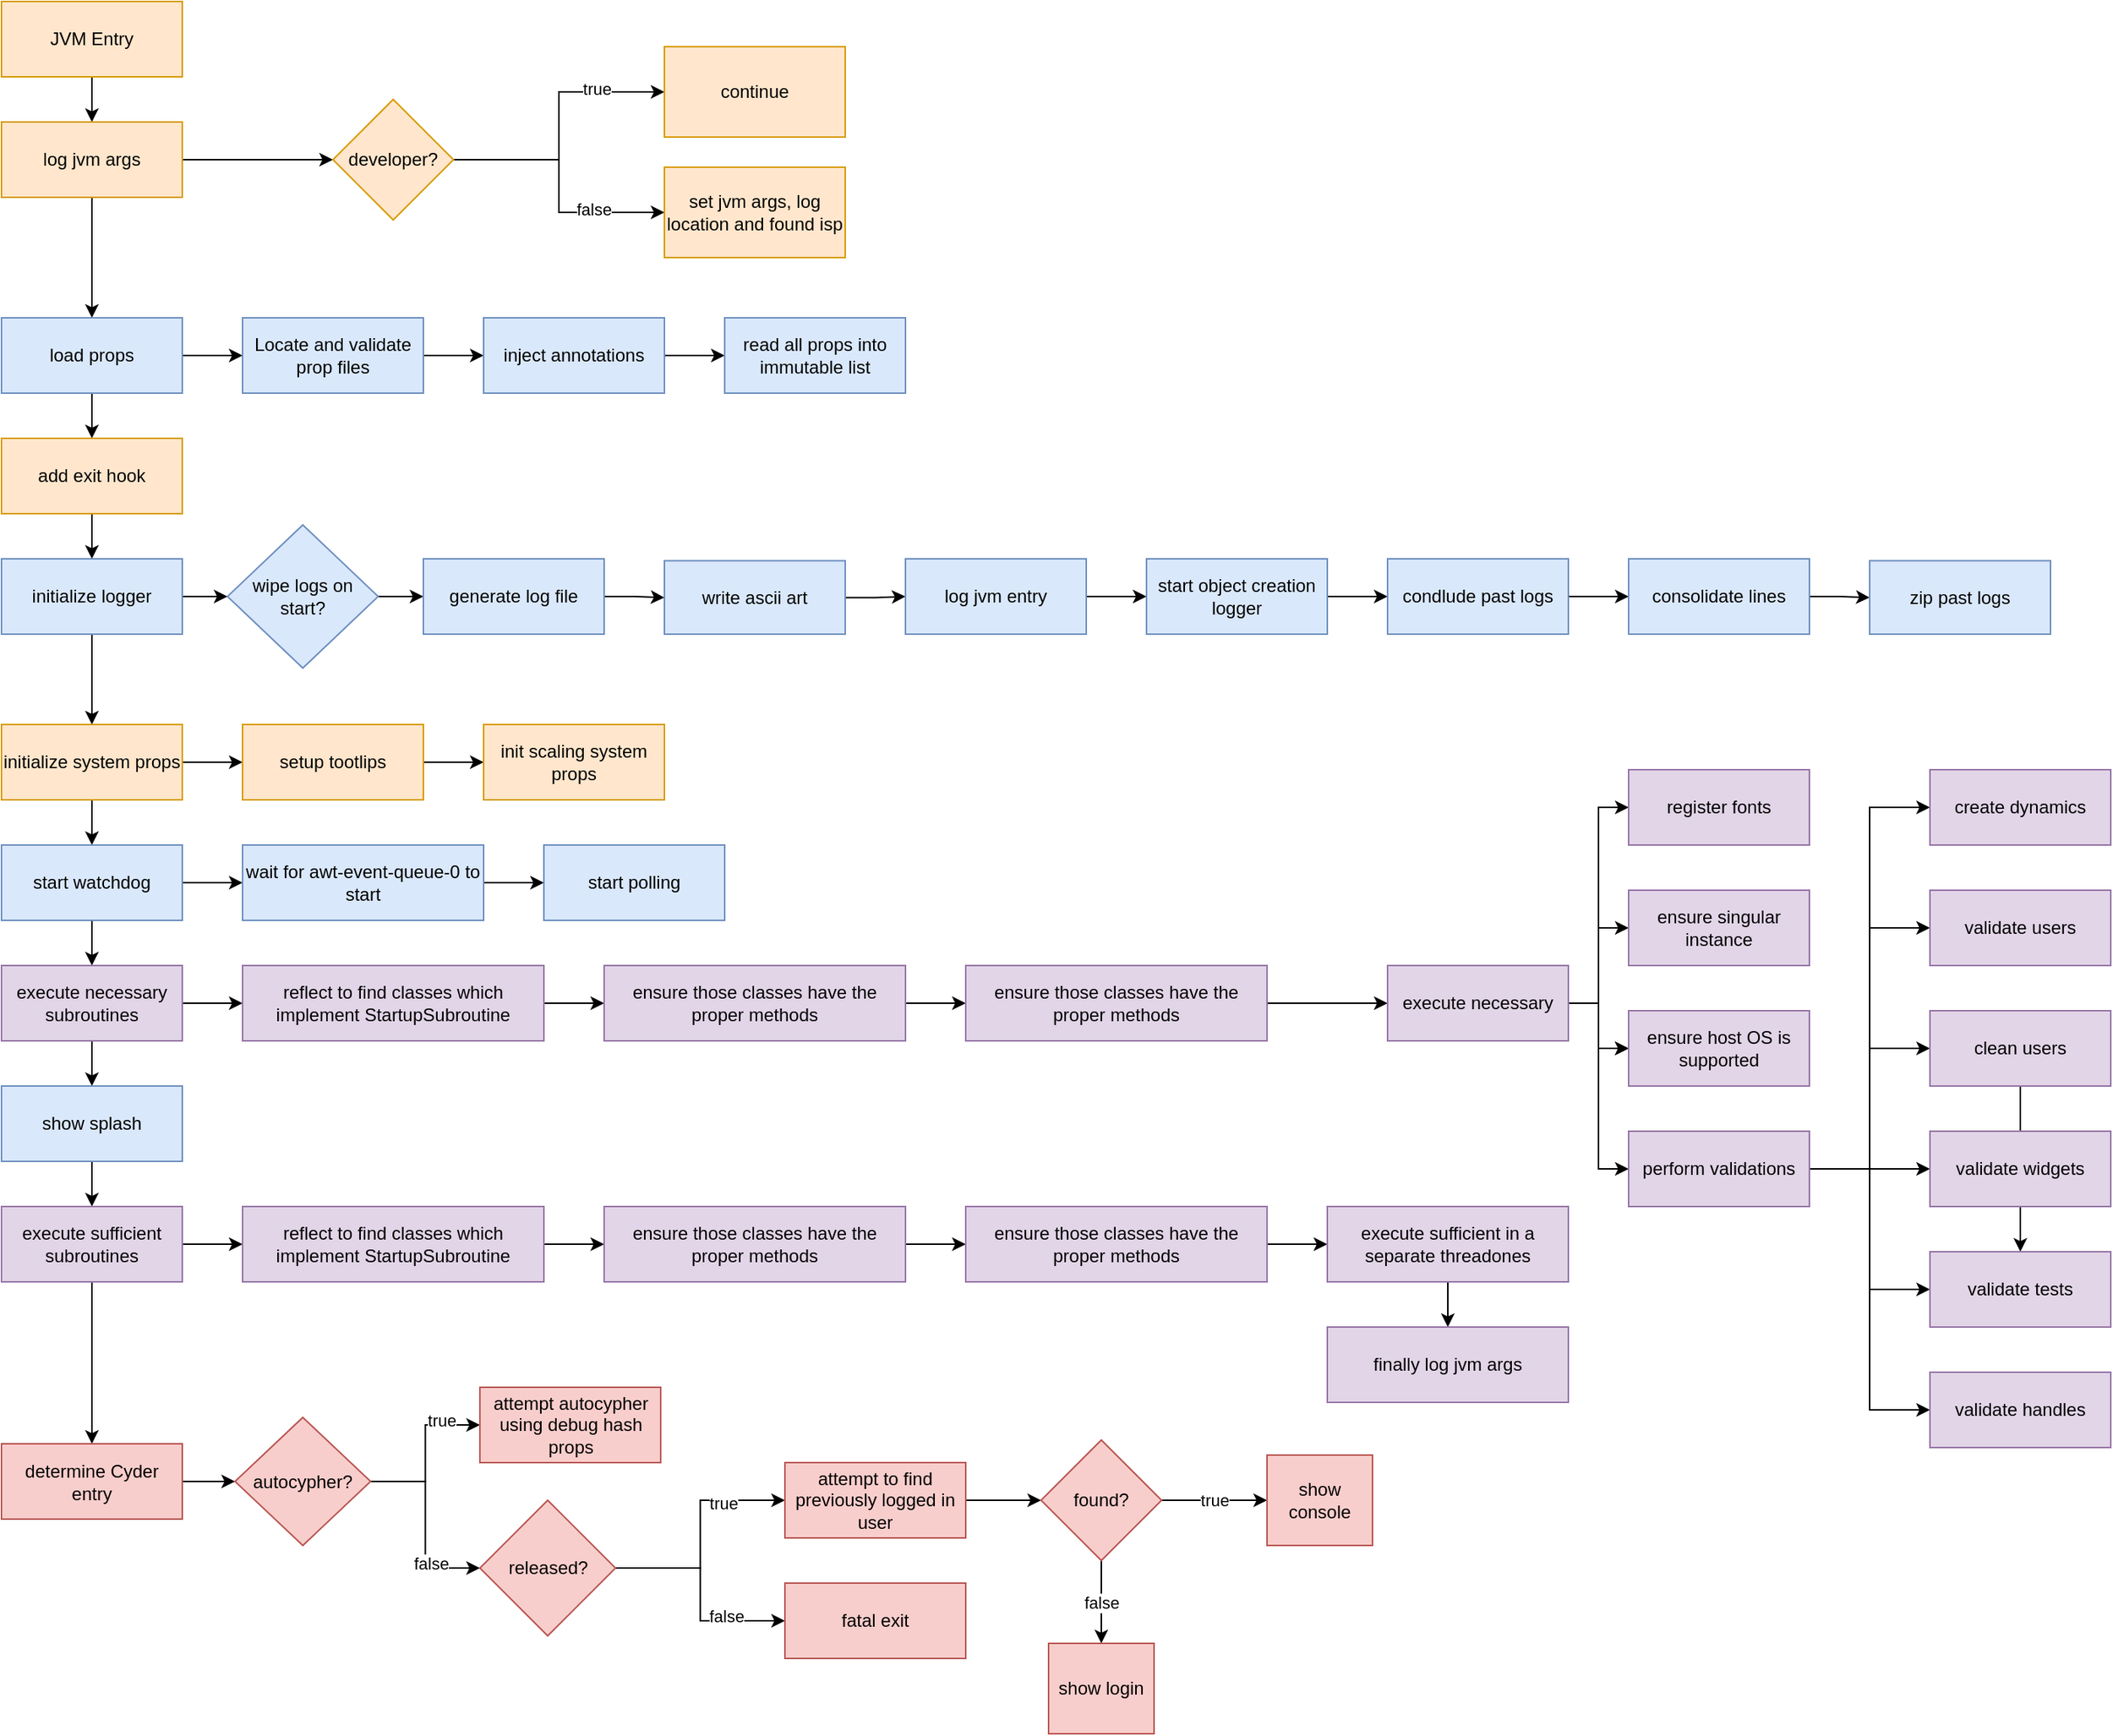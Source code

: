 <mxfile version="18.0.6" type="device"><diagram id="54ZtHh41mJTcDlb1crcT" name="Page-1"><mxGraphModel dx="2468" dy="2518" grid="1" gridSize="10" guides="1" tooltips="1" connect="1" arrows="1" fold="1" page="1" pageScale="1" pageWidth="850" pageHeight="1100" math="0" shadow="0"><root><mxCell id="0"/><mxCell id="1" parent="0"/><mxCell id="sH5I_HOtCcQHPubmEOdD-14" value="" style="edgeStyle=orthogonalEdgeStyle;rounded=0;orthogonalLoop=1;jettySize=auto;html=1;" edge="1" parent="1" source="sH5I_HOtCcQHPubmEOdD-1" target="sH5I_HOtCcQHPubmEOdD-2"><mxGeometry relative="1" as="geometry"/></mxCell><mxCell id="sH5I_HOtCcQHPubmEOdD-1" value="JVM Entry" style="rounded=0;whiteSpace=wrap;html=1;fillColor=#ffe6cc;strokeColor=#d79b00;" vertex="1" parent="1"><mxGeometry x="120" y="80" width="120" height="50" as="geometry"/></mxCell><mxCell id="sH5I_HOtCcQHPubmEOdD-15" value="" style="edgeStyle=orthogonalEdgeStyle;rounded=0;orthogonalLoop=1;jettySize=auto;html=1;" edge="1" parent="1" source="sH5I_HOtCcQHPubmEOdD-2" target="sH5I_HOtCcQHPubmEOdD-4"><mxGeometry relative="1" as="geometry"/></mxCell><mxCell id="sH5I_HOtCcQHPubmEOdD-27" value="" style="edgeStyle=orthogonalEdgeStyle;rounded=0;orthogonalLoop=1;jettySize=auto;html=1;" edge="1" parent="1" source="sH5I_HOtCcQHPubmEOdD-2" target="sH5I_HOtCcQHPubmEOdD-26"><mxGeometry relative="1" as="geometry"/></mxCell><mxCell id="sH5I_HOtCcQHPubmEOdD-2" value="log jvm args" style="rounded=0;whiteSpace=wrap;html=1;fillColor=#ffe6cc;strokeColor=#d79b00;" vertex="1" parent="1"><mxGeometry x="120" y="160" width="120" height="50" as="geometry"/></mxCell><mxCell id="sH5I_HOtCcQHPubmEOdD-16" value="" style="edgeStyle=orthogonalEdgeStyle;rounded=0;orthogonalLoop=1;jettySize=auto;html=1;" edge="1" parent="1" source="sH5I_HOtCcQHPubmEOdD-4" target="sH5I_HOtCcQHPubmEOdD-5"><mxGeometry relative="1" as="geometry"/></mxCell><mxCell id="sH5I_HOtCcQHPubmEOdD-34" value="" style="edgeStyle=orthogonalEdgeStyle;rounded=0;orthogonalLoop=1;jettySize=auto;html=1;" edge="1" parent="1" source="sH5I_HOtCcQHPubmEOdD-4" target="sH5I_HOtCcQHPubmEOdD-33"><mxGeometry relative="1" as="geometry"/></mxCell><mxCell id="sH5I_HOtCcQHPubmEOdD-4" value="load props" style="rounded=0;whiteSpace=wrap;html=1;fillColor=#dae8fc;strokeColor=#6c8ebf;" vertex="1" parent="1"><mxGeometry x="120" y="290" width="120" height="50" as="geometry"/></mxCell><mxCell id="sH5I_HOtCcQHPubmEOdD-17" value="" style="edgeStyle=orthogonalEdgeStyle;rounded=0;orthogonalLoop=1;jettySize=auto;html=1;" edge="1" parent="1" source="sH5I_HOtCcQHPubmEOdD-5" target="sH5I_HOtCcQHPubmEOdD-6"><mxGeometry relative="1" as="geometry"/></mxCell><mxCell id="sH5I_HOtCcQHPubmEOdD-5" value="add exit hook" style="rounded=0;whiteSpace=wrap;html=1;fillColor=#ffe6cc;strokeColor=#d79b00;" vertex="1" parent="1"><mxGeometry x="120" y="370" width="120" height="50" as="geometry"/></mxCell><mxCell id="sH5I_HOtCcQHPubmEOdD-18" value="" style="edgeStyle=orthogonalEdgeStyle;rounded=0;orthogonalLoop=1;jettySize=auto;html=1;" edge="1" parent="1" source="sH5I_HOtCcQHPubmEOdD-6" target="sH5I_HOtCcQHPubmEOdD-7"><mxGeometry relative="1" as="geometry"/></mxCell><mxCell id="sH5I_HOtCcQHPubmEOdD-43" value="" style="edgeStyle=orthogonalEdgeStyle;rounded=0;orthogonalLoop=1;jettySize=auto;html=1;" edge="1" parent="1" source="sH5I_HOtCcQHPubmEOdD-6" target="sH5I_HOtCcQHPubmEOdD-42"><mxGeometry relative="1" as="geometry"/></mxCell><mxCell id="sH5I_HOtCcQHPubmEOdD-6" value="initialize logger" style="rounded=0;whiteSpace=wrap;html=1;fillColor=#dae8fc;strokeColor=#6c8ebf;" vertex="1" parent="1"><mxGeometry x="120" y="450" width="120" height="50" as="geometry"/></mxCell><mxCell id="sH5I_HOtCcQHPubmEOdD-19" value="" style="edgeStyle=orthogonalEdgeStyle;rounded=0;orthogonalLoop=1;jettySize=auto;html=1;" edge="1" parent="1" source="sH5I_HOtCcQHPubmEOdD-7" target="sH5I_HOtCcQHPubmEOdD-8"><mxGeometry relative="1" as="geometry"/></mxCell><mxCell id="sH5I_HOtCcQHPubmEOdD-66" value="" style="edgeStyle=orthogonalEdgeStyle;rounded=0;orthogonalLoop=1;jettySize=auto;html=1;" edge="1" parent="1" source="sH5I_HOtCcQHPubmEOdD-7" target="sH5I_HOtCcQHPubmEOdD-65"><mxGeometry relative="1" as="geometry"/></mxCell><mxCell id="sH5I_HOtCcQHPubmEOdD-7" value="initialize system props" style="rounded=0;whiteSpace=wrap;html=1;fillColor=#ffe6cc;strokeColor=#d79b00;" vertex="1" parent="1"><mxGeometry x="120" y="560" width="120" height="50" as="geometry"/></mxCell><mxCell id="sH5I_HOtCcQHPubmEOdD-20" value="" style="edgeStyle=orthogonalEdgeStyle;rounded=0;orthogonalLoop=1;jettySize=auto;html=1;" edge="1" parent="1" source="sH5I_HOtCcQHPubmEOdD-8" target="sH5I_HOtCcQHPubmEOdD-9"><mxGeometry relative="1" as="geometry"/></mxCell><mxCell id="sH5I_HOtCcQHPubmEOdD-70" value="" style="edgeStyle=orthogonalEdgeStyle;rounded=0;orthogonalLoop=1;jettySize=auto;html=1;" edge="1" parent="1" source="sH5I_HOtCcQHPubmEOdD-8" target="sH5I_HOtCcQHPubmEOdD-69"><mxGeometry relative="1" as="geometry"/></mxCell><mxCell id="sH5I_HOtCcQHPubmEOdD-8" value="start watchdog" style="rounded=0;whiteSpace=wrap;html=1;fillColor=#dae8fc;strokeColor=#6c8ebf;" vertex="1" parent="1"><mxGeometry x="120" y="640" width="120" height="50" as="geometry"/></mxCell><mxCell id="sH5I_HOtCcQHPubmEOdD-21" value="" style="edgeStyle=orthogonalEdgeStyle;rounded=0;orthogonalLoop=1;jettySize=auto;html=1;" edge="1" parent="1" source="sH5I_HOtCcQHPubmEOdD-9" target="sH5I_HOtCcQHPubmEOdD-10"><mxGeometry relative="1" as="geometry"/></mxCell><mxCell id="sH5I_HOtCcQHPubmEOdD-74" value="" style="edgeStyle=orthogonalEdgeStyle;rounded=0;orthogonalLoop=1;jettySize=auto;html=1;" edge="1" parent="1" source="sH5I_HOtCcQHPubmEOdD-9" target="sH5I_HOtCcQHPubmEOdD-73"><mxGeometry relative="1" as="geometry"/></mxCell><mxCell id="sH5I_HOtCcQHPubmEOdD-9" value="execute necessary subroutines" style="rounded=0;whiteSpace=wrap;html=1;fillColor=#e1d5e7;strokeColor=#9673a6;" vertex="1" parent="1"><mxGeometry x="120" y="720" width="120" height="50" as="geometry"/></mxCell><mxCell id="sH5I_HOtCcQHPubmEOdD-22" value="" style="edgeStyle=orthogonalEdgeStyle;rounded=0;orthogonalLoop=1;jettySize=auto;html=1;" edge="1" parent="1" source="sH5I_HOtCcQHPubmEOdD-10" target="sH5I_HOtCcQHPubmEOdD-11"><mxGeometry relative="1" as="geometry"/></mxCell><mxCell id="sH5I_HOtCcQHPubmEOdD-10" value="show splash" style="rounded=0;whiteSpace=wrap;html=1;fillColor=#dae8fc;strokeColor=#6c8ebf;" vertex="1" parent="1"><mxGeometry x="120" y="800" width="120" height="50" as="geometry"/></mxCell><mxCell id="sH5I_HOtCcQHPubmEOdD-23" value="" style="edgeStyle=orthogonalEdgeStyle;rounded=0;orthogonalLoop=1;jettySize=auto;html=1;" edge="1" parent="1" source="sH5I_HOtCcQHPubmEOdD-11" target="sH5I_HOtCcQHPubmEOdD-12"><mxGeometry relative="1" as="geometry"/></mxCell><mxCell id="sH5I_HOtCcQHPubmEOdD-89" value="" style="edgeStyle=orthogonalEdgeStyle;rounded=0;orthogonalLoop=1;jettySize=auto;html=1;" edge="1" parent="1" source="sH5I_HOtCcQHPubmEOdD-11" target="sH5I_HOtCcQHPubmEOdD-83"><mxGeometry relative="1" as="geometry"/></mxCell><mxCell id="sH5I_HOtCcQHPubmEOdD-11" value="execute sufficient subroutines" style="rounded=0;whiteSpace=wrap;html=1;fillColor=#e1d5e7;strokeColor=#9673a6;" vertex="1" parent="1"><mxGeometry x="120" y="880" width="120" height="50" as="geometry"/></mxCell><mxCell id="sH5I_HOtCcQHPubmEOdD-130" value="" style="edgeStyle=orthogonalEdgeStyle;rounded=0;orthogonalLoop=1;jettySize=auto;html=1;" edge="1" parent="1" source="sH5I_HOtCcQHPubmEOdD-12" target="sH5I_HOtCcQHPubmEOdD-129"><mxGeometry relative="1" as="geometry"/></mxCell><mxCell id="sH5I_HOtCcQHPubmEOdD-12" value="determine Cyder entry" style="rounded=0;whiteSpace=wrap;html=1;fillColor=#f8cecc;strokeColor=#b85450;" vertex="1" parent="1"><mxGeometry x="120" y="1037.5" width="120" height="50" as="geometry"/></mxCell><mxCell id="sH5I_HOtCcQHPubmEOdD-29" value="" style="edgeStyle=orthogonalEdgeStyle;rounded=0;orthogonalLoop=1;jettySize=auto;html=1;" edge="1" parent="1" source="sH5I_HOtCcQHPubmEOdD-26" target="sH5I_HOtCcQHPubmEOdD-28"><mxGeometry relative="1" as="geometry"><Array as="points"><mxPoint x="490" y="185"/><mxPoint x="490" y="140"/></Array></mxGeometry></mxCell><mxCell id="sH5I_HOtCcQHPubmEOdD-144" value="true" style="edgeLabel;html=1;align=center;verticalAlign=middle;resizable=0;points=[];" vertex="1" connectable="0" parent="sH5I_HOtCcQHPubmEOdD-29"><mxGeometry x="0.512" y="2" relative="1" as="geometry"><mxPoint as="offset"/></mxGeometry></mxCell><mxCell id="sH5I_HOtCcQHPubmEOdD-145" style="edgeStyle=orthogonalEdgeStyle;rounded=0;orthogonalLoop=1;jettySize=auto;html=1;entryX=0;entryY=0.5;entryDx=0;entryDy=0;" edge="1" parent="1" source="sH5I_HOtCcQHPubmEOdD-26" target="sH5I_HOtCcQHPubmEOdD-31"><mxGeometry relative="1" as="geometry"/></mxCell><mxCell id="sH5I_HOtCcQHPubmEOdD-146" value="false" style="edgeLabel;html=1;align=center;verticalAlign=middle;resizable=0;points=[];" vertex="1" connectable="0" parent="sH5I_HOtCcQHPubmEOdD-145"><mxGeometry x="0.465" y="2" relative="1" as="geometry"><mxPoint as="offset"/></mxGeometry></mxCell><mxCell id="sH5I_HOtCcQHPubmEOdD-26" value="developer?" style="rhombus;whiteSpace=wrap;html=1;fillColor=#ffe6cc;strokeColor=#d79b00;rounded=0;" vertex="1" parent="1"><mxGeometry x="340" y="145" width="80" height="80" as="geometry"/></mxCell><mxCell id="sH5I_HOtCcQHPubmEOdD-28" value="continue" style="whiteSpace=wrap;html=1;fillColor=#ffe6cc;strokeColor=#d79b00;rounded=0;" vertex="1" parent="1"><mxGeometry x="560" y="110" width="120" height="60" as="geometry"/></mxCell><mxCell id="sH5I_HOtCcQHPubmEOdD-31" value="set jvm args, log location and found isp" style="whiteSpace=wrap;html=1;fillColor=#ffe6cc;strokeColor=#d79b00;rounded=0;" vertex="1" parent="1"><mxGeometry x="560" y="190" width="120" height="60" as="geometry"/></mxCell><mxCell id="sH5I_HOtCcQHPubmEOdD-37" value="" style="edgeStyle=orthogonalEdgeStyle;rounded=0;orthogonalLoop=1;jettySize=auto;html=1;" edge="1" parent="1" source="sH5I_HOtCcQHPubmEOdD-33" target="sH5I_HOtCcQHPubmEOdD-36"><mxGeometry relative="1" as="geometry"/></mxCell><mxCell id="sH5I_HOtCcQHPubmEOdD-33" value="Locate and validate prop files" style="whiteSpace=wrap;html=1;fillColor=#dae8fc;strokeColor=#6c8ebf;rounded=0;" vertex="1" parent="1"><mxGeometry x="280" y="290" width="120" height="50" as="geometry"/></mxCell><mxCell id="sH5I_HOtCcQHPubmEOdD-39" value="" style="edgeStyle=orthogonalEdgeStyle;rounded=0;orthogonalLoop=1;jettySize=auto;html=1;" edge="1" parent="1" source="sH5I_HOtCcQHPubmEOdD-36" target="sH5I_HOtCcQHPubmEOdD-38"><mxGeometry relative="1" as="geometry"/></mxCell><mxCell id="sH5I_HOtCcQHPubmEOdD-36" value="inject annotations" style="whiteSpace=wrap;html=1;fillColor=#dae8fc;strokeColor=#6c8ebf;rounded=0;" vertex="1" parent="1"><mxGeometry x="440" y="290" width="120" height="50" as="geometry"/></mxCell><mxCell id="sH5I_HOtCcQHPubmEOdD-38" value="read all props into immutable list" style="whiteSpace=wrap;html=1;fillColor=#dae8fc;strokeColor=#6c8ebf;rounded=0;" vertex="1" parent="1"><mxGeometry x="600" y="290" width="120" height="50" as="geometry"/></mxCell><mxCell id="sH5I_HOtCcQHPubmEOdD-46" value="" style="edgeStyle=orthogonalEdgeStyle;rounded=0;orthogonalLoop=1;jettySize=auto;html=1;" edge="1" parent="1" source="sH5I_HOtCcQHPubmEOdD-42" target="sH5I_HOtCcQHPubmEOdD-45"><mxGeometry relative="1" as="geometry"/></mxCell><mxCell id="sH5I_HOtCcQHPubmEOdD-42" value="wipe logs on start?" style="rhombus;whiteSpace=wrap;html=1;fillColor=#dae8fc;strokeColor=#6c8ebf;rounded=0;" vertex="1" parent="1"><mxGeometry x="270" y="427.5" width="100" height="95" as="geometry"/></mxCell><mxCell id="sH5I_HOtCcQHPubmEOdD-48" value="" style="edgeStyle=orthogonalEdgeStyle;rounded=0;orthogonalLoop=1;jettySize=auto;html=1;" edge="1" parent="1" source="sH5I_HOtCcQHPubmEOdD-45" target="sH5I_HOtCcQHPubmEOdD-47"><mxGeometry relative="1" as="geometry"/></mxCell><mxCell id="sH5I_HOtCcQHPubmEOdD-45" value="generate log file" style="whiteSpace=wrap;html=1;fillColor=#dae8fc;strokeColor=#6c8ebf;rounded=0;" vertex="1" parent="1"><mxGeometry x="400" y="450" width="120" height="50" as="geometry"/></mxCell><mxCell id="sH5I_HOtCcQHPubmEOdD-50" value="" style="edgeStyle=orthogonalEdgeStyle;rounded=0;orthogonalLoop=1;jettySize=auto;html=1;" edge="1" parent="1" source="sH5I_HOtCcQHPubmEOdD-47" target="sH5I_HOtCcQHPubmEOdD-49"><mxGeometry relative="1" as="geometry"/></mxCell><mxCell id="sH5I_HOtCcQHPubmEOdD-47" value="write ascii art" style="whiteSpace=wrap;html=1;fillColor=#dae8fc;strokeColor=#6c8ebf;rounded=0;" vertex="1" parent="1"><mxGeometry x="560" y="451.25" width="120" height="48.75" as="geometry"/></mxCell><mxCell id="sH5I_HOtCcQHPubmEOdD-52" value="" style="edgeStyle=orthogonalEdgeStyle;rounded=0;orthogonalLoop=1;jettySize=auto;html=1;" edge="1" parent="1" source="sH5I_HOtCcQHPubmEOdD-49" target="sH5I_HOtCcQHPubmEOdD-51"><mxGeometry relative="1" as="geometry"/></mxCell><mxCell id="sH5I_HOtCcQHPubmEOdD-49" value="log jvm entry" style="whiteSpace=wrap;html=1;fillColor=#dae8fc;strokeColor=#6c8ebf;rounded=0;" vertex="1" parent="1"><mxGeometry x="720" y="450" width="120" height="50" as="geometry"/></mxCell><mxCell id="sH5I_HOtCcQHPubmEOdD-54" value="" style="edgeStyle=orthogonalEdgeStyle;rounded=0;orthogonalLoop=1;jettySize=auto;html=1;" edge="1" parent="1" source="sH5I_HOtCcQHPubmEOdD-51" target="sH5I_HOtCcQHPubmEOdD-53"><mxGeometry relative="1" as="geometry"/></mxCell><mxCell id="sH5I_HOtCcQHPubmEOdD-51" value="start object creation logger" style="whiteSpace=wrap;html=1;fillColor=#dae8fc;strokeColor=#6c8ebf;rounded=0;" vertex="1" parent="1"><mxGeometry x="880" y="450" width="120" height="50" as="geometry"/></mxCell><mxCell id="sH5I_HOtCcQHPubmEOdD-57" value="" style="edgeStyle=orthogonalEdgeStyle;rounded=0;orthogonalLoop=1;jettySize=auto;html=1;" edge="1" parent="1" source="sH5I_HOtCcQHPubmEOdD-53" target="sH5I_HOtCcQHPubmEOdD-55"><mxGeometry relative="1" as="geometry"/></mxCell><mxCell id="sH5I_HOtCcQHPubmEOdD-53" value="condlude past logs" style="whiteSpace=wrap;html=1;fillColor=#dae8fc;strokeColor=#6c8ebf;rounded=0;" vertex="1" parent="1"><mxGeometry x="1040" y="450" width="120" height="50" as="geometry"/></mxCell><mxCell id="sH5I_HOtCcQHPubmEOdD-59" value="" style="edgeStyle=orthogonalEdgeStyle;rounded=0;orthogonalLoop=1;jettySize=auto;html=1;" edge="1" parent="1" source="sH5I_HOtCcQHPubmEOdD-55" target="sH5I_HOtCcQHPubmEOdD-56"><mxGeometry relative="1" as="geometry"/></mxCell><mxCell id="sH5I_HOtCcQHPubmEOdD-55" value="consolidate lines" style="whiteSpace=wrap;html=1;fillColor=#dae8fc;strokeColor=#6c8ebf;rounded=0;" vertex="1" parent="1"><mxGeometry x="1200" y="450" width="120" height="50" as="geometry"/></mxCell><mxCell id="sH5I_HOtCcQHPubmEOdD-56" value="zip past logs" style="whiteSpace=wrap;html=1;fillColor=#dae8fc;strokeColor=#6c8ebf;rounded=0;" vertex="1" parent="1"><mxGeometry x="1360" y="451.25" width="120" height="48.75" as="geometry"/></mxCell><mxCell id="sH5I_HOtCcQHPubmEOdD-68" value="" style="edgeStyle=orthogonalEdgeStyle;rounded=0;orthogonalLoop=1;jettySize=auto;html=1;" edge="1" parent="1" source="sH5I_HOtCcQHPubmEOdD-65" target="sH5I_HOtCcQHPubmEOdD-67"><mxGeometry relative="1" as="geometry"/></mxCell><mxCell id="sH5I_HOtCcQHPubmEOdD-65" value="setup tootlips" style="whiteSpace=wrap;html=1;fillColor=#ffe6cc;strokeColor=#d79b00;rounded=0;" vertex="1" parent="1"><mxGeometry x="280" y="560" width="120" height="50" as="geometry"/></mxCell><mxCell id="sH5I_HOtCcQHPubmEOdD-67" value="init scaling system props" style="whiteSpace=wrap;html=1;fillColor=#ffe6cc;strokeColor=#d79b00;rounded=0;" vertex="1" parent="1"><mxGeometry x="440" y="560" width="120" height="50" as="geometry"/></mxCell><mxCell id="sH5I_HOtCcQHPubmEOdD-72" value="" style="edgeStyle=orthogonalEdgeStyle;rounded=0;orthogonalLoop=1;jettySize=auto;html=1;" edge="1" parent="1" source="sH5I_HOtCcQHPubmEOdD-69" target="sH5I_HOtCcQHPubmEOdD-71"><mxGeometry relative="1" as="geometry"/></mxCell><mxCell id="sH5I_HOtCcQHPubmEOdD-69" value="wait for awt-event-queue-0 to start" style="whiteSpace=wrap;html=1;fillColor=#dae8fc;strokeColor=#6c8ebf;rounded=0;" vertex="1" parent="1"><mxGeometry x="280" y="640" width="160" height="50" as="geometry"/></mxCell><mxCell id="sH5I_HOtCcQHPubmEOdD-71" value="start polling" style="whiteSpace=wrap;html=1;fillColor=#dae8fc;strokeColor=#6c8ebf;rounded=0;" vertex="1" parent="1"><mxGeometry x="480" y="640" width="120" height="50" as="geometry"/></mxCell><mxCell id="sH5I_HOtCcQHPubmEOdD-76" value="" style="edgeStyle=orthogonalEdgeStyle;rounded=0;orthogonalLoop=1;jettySize=auto;html=1;" edge="1" parent="1" source="sH5I_HOtCcQHPubmEOdD-73" target="sH5I_HOtCcQHPubmEOdD-75"><mxGeometry relative="1" as="geometry"/></mxCell><mxCell id="sH5I_HOtCcQHPubmEOdD-73" value="reflect to find classes which implement StartupSubroutine" style="whiteSpace=wrap;html=1;fillColor=#e1d5e7;strokeColor=#9673a6;rounded=0;" vertex="1" parent="1"><mxGeometry x="280" y="720" width="200" height="50" as="geometry"/></mxCell><mxCell id="sH5I_HOtCcQHPubmEOdD-78" value="" style="edgeStyle=orthogonalEdgeStyle;rounded=0;orthogonalLoop=1;jettySize=auto;html=1;" edge="1" parent="1" source="sH5I_HOtCcQHPubmEOdD-75" target="sH5I_HOtCcQHPubmEOdD-77"><mxGeometry relative="1" as="geometry"/></mxCell><mxCell id="sH5I_HOtCcQHPubmEOdD-75" value="ensure those classes have the proper methods" style="whiteSpace=wrap;html=1;fillColor=#e1d5e7;strokeColor=#9673a6;rounded=0;" vertex="1" parent="1"><mxGeometry x="520" y="720" width="200" height="50" as="geometry"/></mxCell><mxCell id="sH5I_HOtCcQHPubmEOdD-81" value="" style="edgeStyle=orthogonalEdgeStyle;rounded=0;orthogonalLoop=1;jettySize=auto;html=1;" edge="1" parent="1" source="sH5I_HOtCcQHPubmEOdD-77" target="sH5I_HOtCcQHPubmEOdD-80"><mxGeometry relative="1" as="geometry"/></mxCell><mxCell id="sH5I_HOtCcQHPubmEOdD-77" value="ensure those classes have the proper methods" style="whiteSpace=wrap;html=1;fillColor=#e1d5e7;strokeColor=#9673a6;rounded=0;" vertex="1" parent="1"><mxGeometry x="760" y="720" width="200" height="50" as="geometry"/></mxCell><mxCell id="sH5I_HOtCcQHPubmEOdD-102" value="" style="edgeStyle=orthogonalEdgeStyle;rounded=0;orthogonalLoop=1;jettySize=auto;html=1;" edge="1" parent="1" source="sH5I_HOtCcQHPubmEOdD-80" target="sH5I_HOtCcQHPubmEOdD-100"><mxGeometry relative="1" as="geometry"/></mxCell><mxCell id="sH5I_HOtCcQHPubmEOdD-103" value="" style="edgeStyle=orthogonalEdgeStyle;rounded=0;orthogonalLoop=1;jettySize=auto;html=1;" edge="1" parent="1" source="sH5I_HOtCcQHPubmEOdD-80" target="sH5I_HOtCcQHPubmEOdD-100"><mxGeometry relative="1" as="geometry"/></mxCell><mxCell id="sH5I_HOtCcQHPubmEOdD-104" style="edgeStyle=orthogonalEdgeStyle;rounded=0;orthogonalLoop=1;jettySize=auto;html=1;entryX=0;entryY=0.5;entryDx=0;entryDy=0;" edge="1" parent="1" source="sH5I_HOtCcQHPubmEOdD-80" target="sH5I_HOtCcQHPubmEOdD-99"><mxGeometry relative="1" as="geometry"/></mxCell><mxCell id="sH5I_HOtCcQHPubmEOdD-105" style="edgeStyle=orthogonalEdgeStyle;rounded=0;orthogonalLoop=1;jettySize=auto;html=1;" edge="1" parent="1" source="sH5I_HOtCcQHPubmEOdD-80" target="sH5I_HOtCcQHPubmEOdD-97"><mxGeometry relative="1" as="geometry"/></mxCell><mxCell id="sH5I_HOtCcQHPubmEOdD-106" style="edgeStyle=orthogonalEdgeStyle;rounded=0;orthogonalLoop=1;jettySize=auto;html=1;entryX=0;entryY=0.5;entryDx=0;entryDy=0;" edge="1" parent="1" source="sH5I_HOtCcQHPubmEOdD-80" target="sH5I_HOtCcQHPubmEOdD-101"><mxGeometry relative="1" as="geometry"/></mxCell><mxCell id="sH5I_HOtCcQHPubmEOdD-80" value="execute necessary" style="whiteSpace=wrap;html=1;fillColor=#e1d5e7;strokeColor=#9673a6;rounded=0;" vertex="1" parent="1"><mxGeometry x="1040" y="720" width="120" height="50" as="geometry"/></mxCell><mxCell id="sH5I_HOtCcQHPubmEOdD-82" value="" style="edgeStyle=orthogonalEdgeStyle;rounded=0;orthogonalLoop=1;jettySize=auto;html=1;" edge="1" parent="1" source="sH5I_HOtCcQHPubmEOdD-83" target="sH5I_HOtCcQHPubmEOdD-85"><mxGeometry relative="1" as="geometry"/></mxCell><mxCell id="sH5I_HOtCcQHPubmEOdD-83" value="reflect to find classes which implement StartupSubroutine" style="whiteSpace=wrap;html=1;fillColor=#e1d5e7;strokeColor=#9673a6;rounded=0;" vertex="1" parent="1"><mxGeometry x="280" y="880" width="200" height="50" as="geometry"/></mxCell><mxCell id="sH5I_HOtCcQHPubmEOdD-84" value="" style="edgeStyle=orthogonalEdgeStyle;rounded=0;orthogonalLoop=1;jettySize=auto;html=1;" edge="1" parent="1" source="sH5I_HOtCcQHPubmEOdD-85" target="sH5I_HOtCcQHPubmEOdD-87"><mxGeometry relative="1" as="geometry"/></mxCell><mxCell id="sH5I_HOtCcQHPubmEOdD-85" value="ensure those classes have the proper methods" style="whiteSpace=wrap;html=1;fillColor=#e1d5e7;strokeColor=#9673a6;rounded=0;" vertex="1" parent="1"><mxGeometry x="520" y="880" width="200" height="50" as="geometry"/></mxCell><mxCell id="sH5I_HOtCcQHPubmEOdD-86" value="" style="edgeStyle=orthogonalEdgeStyle;rounded=0;orthogonalLoop=1;jettySize=auto;html=1;" edge="1" parent="1" source="sH5I_HOtCcQHPubmEOdD-87" target="sH5I_HOtCcQHPubmEOdD-88"><mxGeometry relative="1" as="geometry"/></mxCell><mxCell id="sH5I_HOtCcQHPubmEOdD-87" value="ensure those classes have the proper methods" style="whiteSpace=wrap;html=1;fillColor=#e1d5e7;strokeColor=#9673a6;rounded=0;" vertex="1" parent="1"><mxGeometry x="760" y="880" width="200" height="50" as="geometry"/></mxCell><mxCell id="sH5I_HOtCcQHPubmEOdD-96" value="" style="edgeStyle=orthogonalEdgeStyle;rounded=0;orthogonalLoop=1;jettySize=auto;html=1;" edge="1" parent="1" source="sH5I_HOtCcQHPubmEOdD-88" target="sH5I_HOtCcQHPubmEOdD-95"><mxGeometry relative="1" as="geometry"/></mxCell><mxCell id="sH5I_HOtCcQHPubmEOdD-88" value="execute sufficient in a separate threadones" style="whiteSpace=wrap;html=1;fillColor=#e1d5e7;strokeColor=#9673a6;rounded=0;" vertex="1" parent="1"><mxGeometry x="1000" y="880" width="160" height="50" as="geometry"/></mxCell><mxCell id="sH5I_HOtCcQHPubmEOdD-95" value="finally log jvm args" style="whiteSpace=wrap;html=1;fillColor=#e1d5e7;strokeColor=#9673a6;rounded=0;" vertex="1" parent="1"><mxGeometry x="1000" y="960" width="160" height="50" as="geometry"/></mxCell><mxCell id="sH5I_HOtCcQHPubmEOdD-97" value="ensure singular instance" style="whiteSpace=wrap;html=1;fillColor=#e1d5e7;strokeColor=#9673a6;rounded=0;" vertex="1" parent="1"><mxGeometry x="1200" y="670" width="120" height="50" as="geometry"/></mxCell><mxCell id="sH5I_HOtCcQHPubmEOdD-99" value="register fonts" style="whiteSpace=wrap;html=1;fillColor=#e1d5e7;strokeColor=#9673a6;rounded=0;" vertex="1" parent="1"><mxGeometry x="1200" y="590" width="120" height="50" as="geometry"/></mxCell><mxCell id="sH5I_HOtCcQHPubmEOdD-100" value="ensure host OS is supported" style="whiteSpace=wrap;html=1;fillColor=#e1d5e7;strokeColor=#9673a6;rounded=0;" vertex="1" parent="1"><mxGeometry x="1200" y="750" width="120" height="50" as="geometry"/></mxCell><mxCell id="sH5I_HOtCcQHPubmEOdD-120" value="" style="edgeStyle=orthogonalEdgeStyle;rounded=0;orthogonalLoop=1;jettySize=auto;html=1;" edge="1" parent="1" source="sH5I_HOtCcQHPubmEOdD-101" target="sH5I_HOtCcQHPubmEOdD-116"><mxGeometry relative="1" as="geometry"/></mxCell><mxCell id="sH5I_HOtCcQHPubmEOdD-122" style="edgeStyle=orthogonalEdgeStyle;rounded=0;orthogonalLoop=1;jettySize=auto;html=1;entryX=0;entryY=0.5;entryDx=0;entryDy=0;" edge="1" parent="1" source="sH5I_HOtCcQHPubmEOdD-101" target="sH5I_HOtCcQHPubmEOdD-113"><mxGeometry relative="1" as="geometry"/></mxCell><mxCell id="sH5I_HOtCcQHPubmEOdD-123" style="edgeStyle=orthogonalEdgeStyle;rounded=0;orthogonalLoop=1;jettySize=auto;html=1;entryX=0;entryY=0.5;entryDx=0;entryDy=0;" edge="1" parent="1" source="sH5I_HOtCcQHPubmEOdD-101" target="sH5I_HOtCcQHPubmEOdD-114"><mxGeometry relative="1" as="geometry"/></mxCell><mxCell id="sH5I_HOtCcQHPubmEOdD-124" style="edgeStyle=orthogonalEdgeStyle;rounded=0;orthogonalLoop=1;jettySize=auto;html=1;entryX=0;entryY=0.5;entryDx=0;entryDy=0;" edge="1" parent="1" source="sH5I_HOtCcQHPubmEOdD-101" target="sH5I_HOtCcQHPubmEOdD-115"><mxGeometry relative="1" as="geometry"/></mxCell><mxCell id="sH5I_HOtCcQHPubmEOdD-125" style="edgeStyle=orthogonalEdgeStyle;rounded=0;orthogonalLoop=1;jettySize=auto;html=1;entryX=0;entryY=0.5;entryDx=0;entryDy=0;" edge="1" parent="1" source="sH5I_HOtCcQHPubmEOdD-101" target="sH5I_HOtCcQHPubmEOdD-117"><mxGeometry relative="1" as="geometry"/></mxCell><mxCell id="sH5I_HOtCcQHPubmEOdD-126" style="edgeStyle=orthogonalEdgeStyle;rounded=0;orthogonalLoop=1;jettySize=auto;html=1;entryX=0;entryY=0.5;entryDx=0;entryDy=0;" edge="1" parent="1" source="sH5I_HOtCcQHPubmEOdD-101" target="sH5I_HOtCcQHPubmEOdD-118"><mxGeometry relative="1" as="geometry"/></mxCell><mxCell id="sH5I_HOtCcQHPubmEOdD-101" value="perform validations" style="whiteSpace=wrap;html=1;fillColor=#e1d5e7;strokeColor=#9673a6;rounded=0;" vertex="1" parent="1"><mxGeometry x="1200" y="830" width="120" height="50" as="geometry"/></mxCell><mxCell id="sH5I_HOtCcQHPubmEOdD-113" value="create dynamics" style="whiteSpace=wrap;html=1;fillColor=#e1d5e7;strokeColor=#9673a6;rounded=0;" vertex="1" parent="1"><mxGeometry x="1400" y="590" width="120" height="50" as="geometry"/></mxCell><mxCell id="sH5I_HOtCcQHPubmEOdD-114" value="validate users" style="whiteSpace=wrap;html=1;fillColor=#e1d5e7;strokeColor=#9673a6;rounded=0;" vertex="1" parent="1"><mxGeometry x="1400" y="670" width="120" height="50" as="geometry"/></mxCell><mxCell id="sH5I_HOtCcQHPubmEOdD-119" value="" style="edgeStyle=orthogonalEdgeStyle;rounded=0;orthogonalLoop=1;jettySize=auto;html=1;" edge="1" parent="1" source="sH5I_HOtCcQHPubmEOdD-115" target="sH5I_HOtCcQHPubmEOdD-117"><mxGeometry relative="1" as="geometry"/></mxCell><mxCell id="sH5I_HOtCcQHPubmEOdD-115" value="clean users" style="whiteSpace=wrap;html=1;fillColor=#e1d5e7;strokeColor=#9673a6;rounded=0;" vertex="1" parent="1"><mxGeometry x="1400" y="750" width="120" height="50" as="geometry"/></mxCell><mxCell id="sH5I_HOtCcQHPubmEOdD-116" value="validate widgets" style="whiteSpace=wrap;html=1;fillColor=#e1d5e7;strokeColor=#9673a6;rounded=0;" vertex="1" parent="1"><mxGeometry x="1400" y="830" width="120" height="50" as="geometry"/></mxCell><mxCell id="sH5I_HOtCcQHPubmEOdD-117" value="validate tests" style="whiteSpace=wrap;html=1;fillColor=#e1d5e7;strokeColor=#9673a6;rounded=0;" vertex="1" parent="1"><mxGeometry x="1400" y="910" width="120" height="50" as="geometry"/></mxCell><mxCell id="sH5I_HOtCcQHPubmEOdD-118" value="validate handles" style="whiteSpace=wrap;html=1;fillColor=#e1d5e7;strokeColor=#9673a6;rounded=0;" vertex="1" parent="1"><mxGeometry x="1400" y="990" width="120" height="50" as="geometry"/></mxCell><mxCell id="sH5I_HOtCcQHPubmEOdD-132" value="" style="edgeStyle=orthogonalEdgeStyle;rounded=0;orthogonalLoop=1;jettySize=auto;html=1;" edge="1" parent="1" source="sH5I_HOtCcQHPubmEOdD-129" target="sH5I_HOtCcQHPubmEOdD-131"><mxGeometry relative="1" as="geometry"/></mxCell><mxCell id="sH5I_HOtCcQHPubmEOdD-134" value="true" style="edgeLabel;html=1;align=center;verticalAlign=middle;resizable=0;points=[];" vertex="1" connectable="0" parent="sH5I_HOtCcQHPubmEOdD-132"><mxGeometry x="0.523" y="3" relative="1" as="geometry"><mxPoint as="offset"/></mxGeometry></mxCell><mxCell id="sH5I_HOtCcQHPubmEOdD-139" style="edgeStyle=orthogonalEdgeStyle;rounded=0;orthogonalLoop=1;jettySize=auto;html=1;entryX=0;entryY=0.5;entryDx=0;entryDy=0;" edge="1" parent="1" source="sH5I_HOtCcQHPubmEOdD-129" target="sH5I_HOtCcQHPubmEOdD-147"><mxGeometry relative="1" as="geometry"><mxPoint x="480" y="1095" as="targetPoint"/></mxGeometry></mxCell><mxCell id="sH5I_HOtCcQHPubmEOdD-142" value="false" style="edgeLabel;html=1;align=center;verticalAlign=middle;resizable=0;points=[];" vertex="1" connectable="0" parent="sH5I_HOtCcQHPubmEOdD-139"><mxGeometry x="0.496" y="3" relative="1" as="geometry"><mxPoint as="offset"/></mxGeometry></mxCell><mxCell id="sH5I_HOtCcQHPubmEOdD-129" value="autocypher?" style="rhombus;whiteSpace=wrap;html=1;fillColor=#f8cecc;strokeColor=#b85450;rounded=0;" vertex="1" parent="1"><mxGeometry x="275" y="1020" width="90" height="85" as="geometry"/></mxCell><mxCell id="sH5I_HOtCcQHPubmEOdD-131" value="attempt autocypher using debug hash props" style="whiteSpace=wrap;html=1;fillColor=#f8cecc;strokeColor=#b85450;rounded=0;" vertex="1" parent="1"><mxGeometry x="437.55" y="1000" width="120" height="50" as="geometry"/></mxCell><mxCell id="sH5I_HOtCcQHPubmEOdD-149" value="" style="edgeStyle=orthogonalEdgeStyle;rounded=0;orthogonalLoop=1;jettySize=auto;html=1;" edge="1" parent="1" source="sH5I_HOtCcQHPubmEOdD-147" target="sH5I_HOtCcQHPubmEOdD-148"><mxGeometry relative="1" as="geometry"/></mxCell><mxCell id="sH5I_HOtCcQHPubmEOdD-153" value="false" style="edgeLabel;html=1;align=center;verticalAlign=middle;resizable=0;points=[];" vertex="1" connectable="0" parent="sH5I_HOtCcQHPubmEOdD-149"><mxGeometry x="0.474" y="3" relative="1" as="geometry"><mxPoint as="offset"/></mxGeometry></mxCell><mxCell id="sH5I_HOtCcQHPubmEOdD-151" style="edgeStyle=orthogonalEdgeStyle;rounded=0;orthogonalLoop=1;jettySize=auto;html=1;entryX=0;entryY=0.5;entryDx=0;entryDy=0;" edge="1" parent="1" source="sH5I_HOtCcQHPubmEOdD-147" target="sH5I_HOtCcQHPubmEOdD-150"><mxGeometry relative="1" as="geometry"/></mxCell><mxCell id="sH5I_HOtCcQHPubmEOdD-152" value="true" style="edgeLabel;html=1;align=center;verticalAlign=middle;resizable=0;points=[];" vertex="1" connectable="0" parent="sH5I_HOtCcQHPubmEOdD-151"><mxGeometry x="0.483" y="-2" relative="1" as="geometry"><mxPoint as="offset"/></mxGeometry></mxCell><mxCell id="sH5I_HOtCcQHPubmEOdD-147" value="released?" style="rhombus;whiteSpace=wrap;html=1;rounded=0;sketch=0;fillColor=#f8cecc;strokeColor=#b85450;" vertex="1" parent="1"><mxGeometry x="437.55" y="1075" width="90" height="90" as="geometry"/></mxCell><mxCell id="sH5I_HOtCcQHPubmEOdD-148" value="fatal exit" style="whiteSpace=wrap;html=1;fillColor=#f8cecc;strokeColor=#b85450;rounded=0;sketch=0;" vertex="1" parent="1"><mxGeometry x="640" y="1130" width="120" height="50" as="geometry"/></mxCell><mxCell id="sH5I_HOtCcQHPubmEOdD-155" value="" style="edgeStyle=orthogonalEdgeStyle;rounded=0;orthogonalLoop=1;jettySize=auto;html=1;" edge="1" parent="1" source="sH5I_HOtCcQHPubmEOdD-150" target="sH5I_HOtCcQHPubmEOdD-154"><mxGeometry relative="1" as="geometry"/></mxCell><mxCell id="sH5I_HOtCcQHPubmEOdD-150" value="attempt to find previously logged in user" style="whiteSpace=wrap;html=1;fillColor=#f8cecc;strokeColor=#b85450;rounded=0;sketch=0;" vertex="1" parent="1"><mxGeometry x="640" y="1050" width="120" height="50" as="geometry"/></mxCell><mxCell id="sH5I_HOtCcQHPubmEOdD-157" value="true" style="edgeStyle=orthogonalEdgeStyle;rounded=0;orthogonalLoop=1;jettySize=auto;html=1;entryX=0;entryY=0.5;entryDx=0;entryDy=0;" edge="1" parent="1" source="sH5I_HOtCcQHPubmEOdD-154" target="sH5I_HOtCcQHPubmEOdD-160"><mxGeometry relative="1" as="geometry"><mxPoint x="930" y="1075.095" as="targetPoint"/></mxGeometry></mxCell><mxCell id="sH5I_HOtCcQHPubmEOdD-159" value="false" style="edgeStyle=orthogonalEdgeStyle;rounded=0;orthogonalLoop=1;jettySize=auto;html=1;" edge="1" parent="1" source="sH5I_HOtCcQHPubmEOdD-154" target="sH5I_HOtCcQHPubmEOdD-158"><mxGeometry relative="1" as="geometry"/></mxCell><mxCell id="sH5I_HOtCcQHPubmEOdD-154" value="found?" style="rhombus;whiteSpace=wrap;html=1;fillColor=#f8cecc;strokeColor=#b85450;rounded=0;sketch=0;" vertex="1" parent="1"><mxGeometry x="810" y="1035" width="80" height="80" as="geometry"/></mxCell><mxCell id="sH5I_HOtCcQHPubmEOdD-158" value="show login" style="whiteSpace=wrap;html=1;fillColor=#f8cecc;strokeColor=#b85450;rounded=0;sketch=0;" vertex="1" parent="1"><mxGeometry x="815" y="1170" width="70" height="60" as="geometry"/></mxCell><mxCell id="sH5I_HOtCcQHPubmEOdD-160" value="show console" style="whiteSpace=wrap;html=1;fillColor=#f8cecc;strokeColor=#b85450;rounded=0;sketch=0;" vertex="1" parent="1"><mxGeometry x="960" y="1045" width="70" height="60" as="geometry"/></mxCell></root></mxGraphModel></diagram></mxfile>